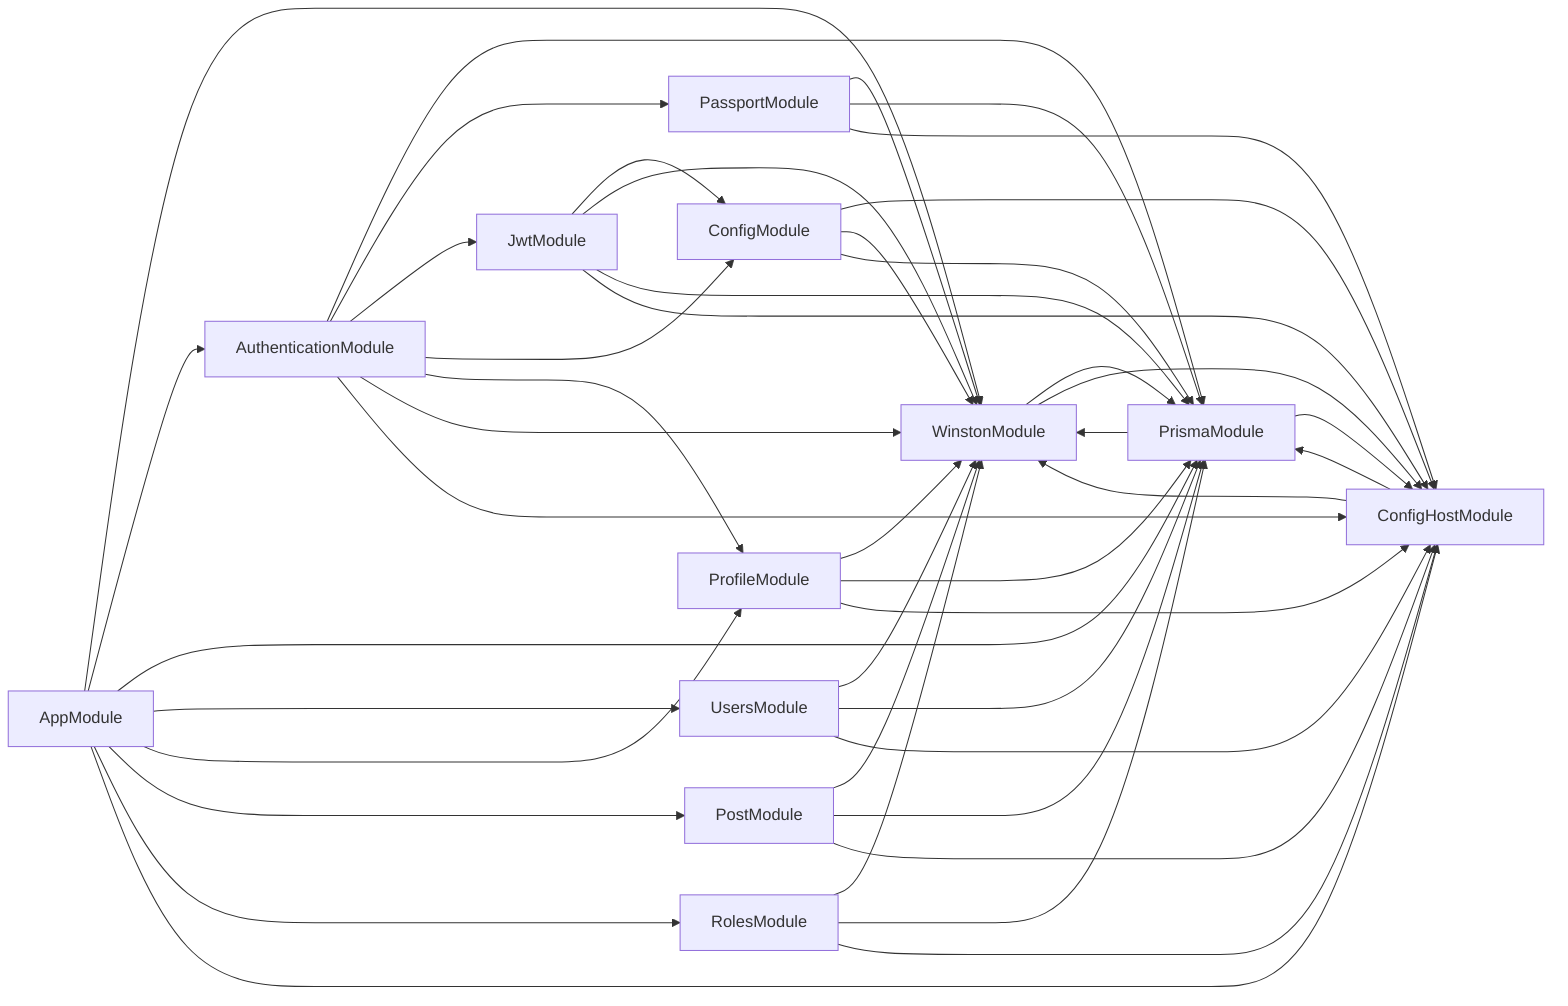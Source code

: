 graph LR
  AppModule-->WinstonModule
  WinstonModule-->PrismaModule
  PrismaModule-->WinstonModule
  PrismaModule-->ConfigHostModule
  ConfigHostModule-->WinstonModule
  ConfigHostModule-->PrismaModule
  WinstonModule-->ConfigHostModule
  AppModule-->AuthenticationModule
  AuthenticationModule-->PrismaModule
  AuthenticationModule-->PassportModule
  PassportModule-->WinstonModule
  PassportModule-->PrismaModule
  PassportModule-->ConfigHostModule
  AuthenticationModule-->JwtModule
  JwtModule-->ConfigModule
  ConfigModule-->ConfigHostModule
  ConfigModule-->WinstonModule
  ConfigModule-->PrismaModule
  JwtModule-->WinstonModule
  JwtModule-->PrismaModule
  JwtModule-->ConfigHostModule
  AuthenticationModule-->ConfigModule
  AuthenticationModule-->ProfileModule
  ProfileModule-->WinstonModule
  ProfileModule-->PrismaModule
  ProfileModule-->ConfigHostModule
  AuthenticationModule-->WinstonModule
  AuthenticationModule-->ConfigHostModule
  AppModule-->PrismaModule
  AppModule-->UsersModule
  UsersModule-->WinstonModule
  UsersModule-->PrismaModule
  UsersModule-->ConfigHostModule
  AppModule-->ProfileModule
  AppModule-->PostModule
  PostModule-->WinstonModule
  PostModule-->PrismaModule
  PostModule-->ConfigHostModule
  AppModule-->RolesModule
  RolesModule-->WinstonModule
  RolesModule-->PrismaModule
  RolesModule-->ConfigHostModule
  AppModule-->ConfigHostModule